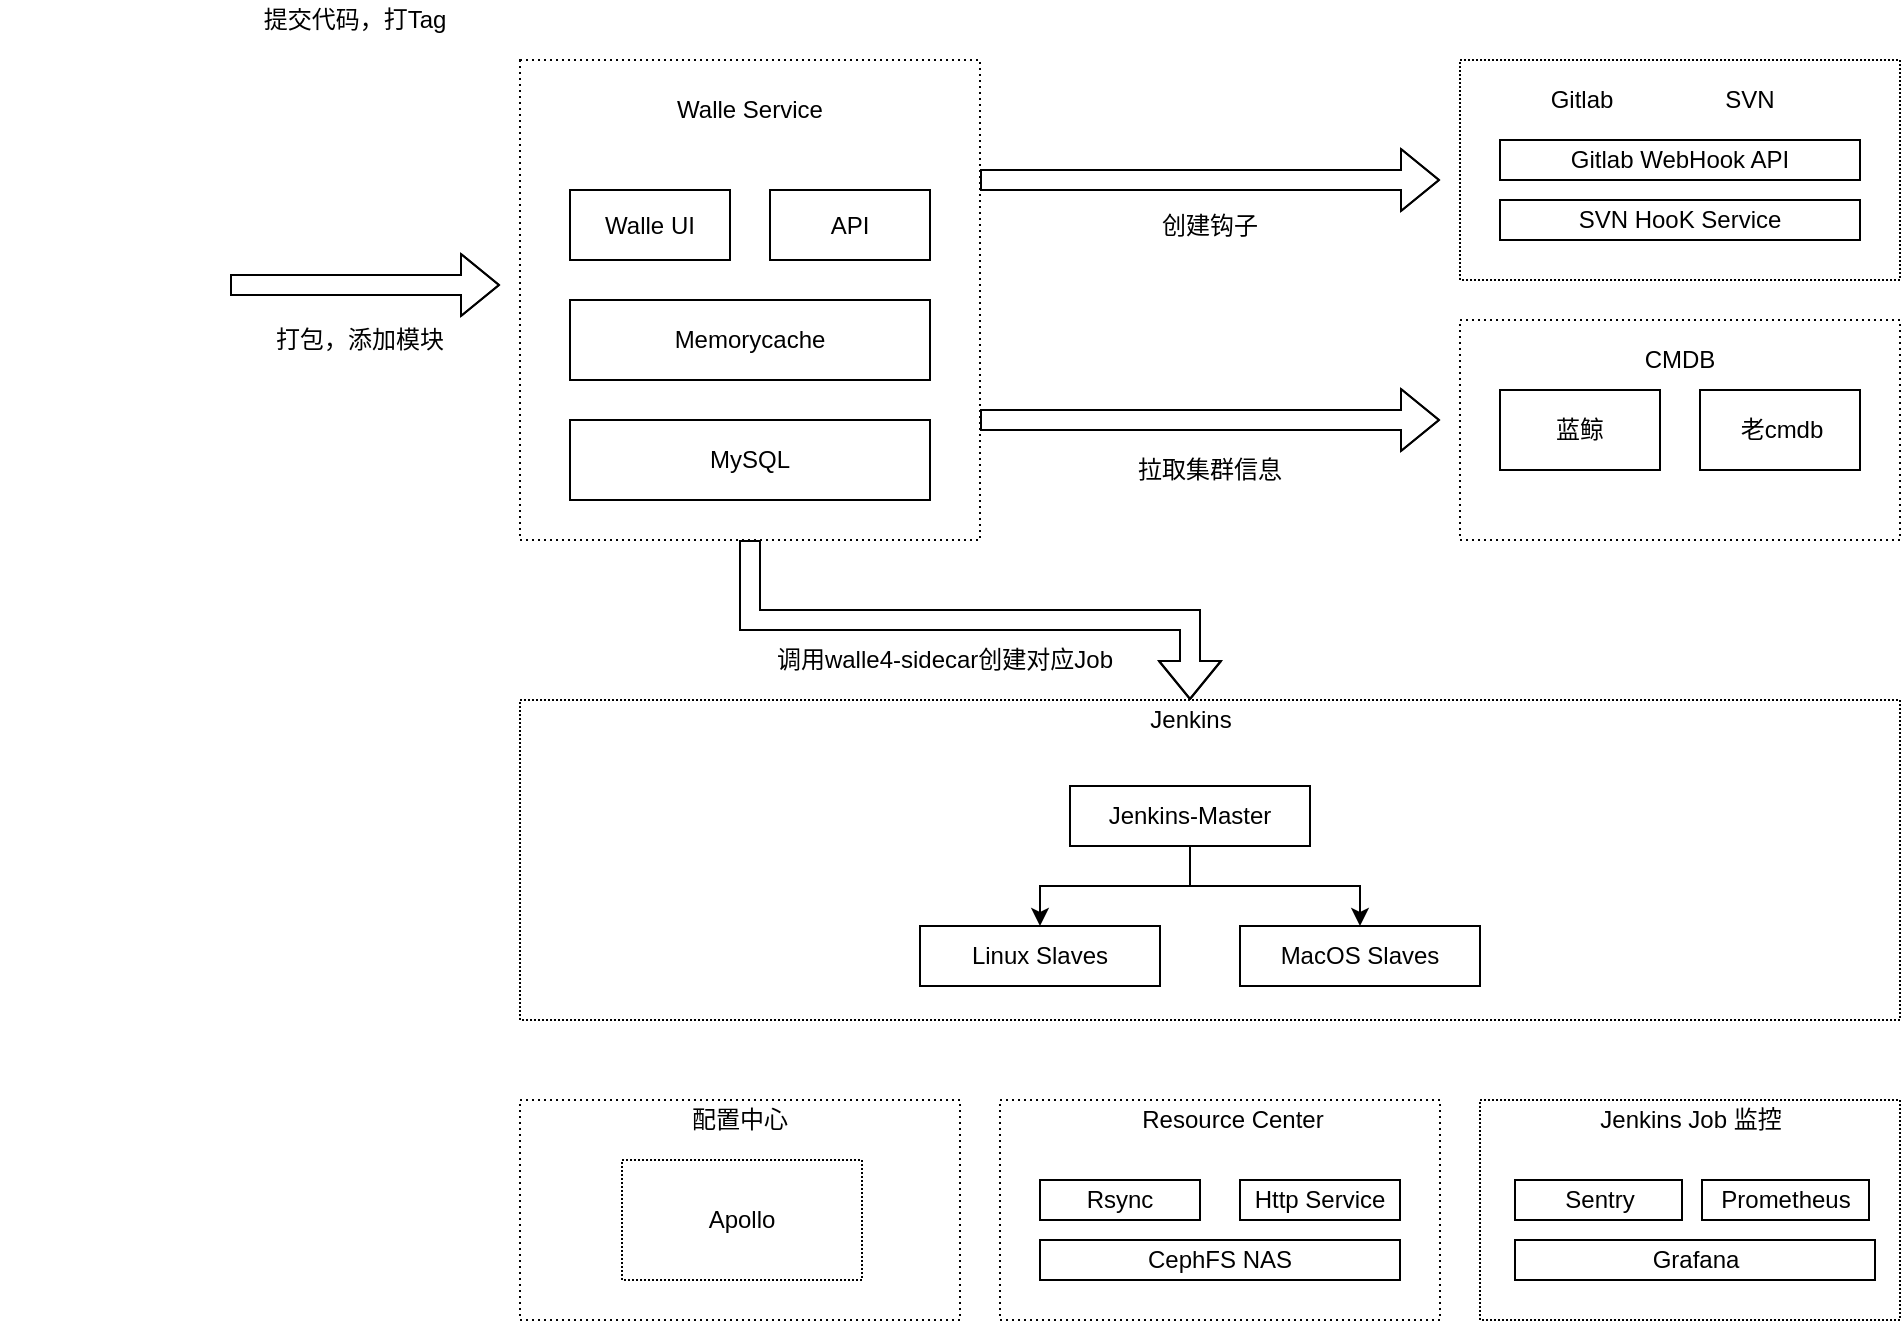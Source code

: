 <mxfile version="15.0.5" type="github">
  <diagram id="AXgErbdqmW1uvMMUfdcA" name="Page-1">
    <mxGraphModel dx="2493" dy="708" grid="1" gridSize="10" guides="1" tooltips="1" connect="1" arrows="1" fold="1" page="1" pageScale="1" pageWidth="827" pageHeight="1169" math="0" shadow="0">
      <root>
        <mxCell id="0" />
        <mxCell id="1" parent="0" />
        <mxCell id="Sv1BnkRDJ85HCmsinTIL-1" value="" style="rounded=0;whiteSpace=wrap;html=1;dashed=1;dashPattern=1 2;" vertex="1" parent="1">
          <mxGeometry x="130" y="220" width="220" height="110" as="geometry" />
        </mxCell>
        <mxCell id="Sv1BnkRDJ85HCmsinTIL-2" value="" style="rounded=0;whiteSpace=wrap;html=1;" vertex="1" parent="1">
          <mxGeometry x="150" y="255" width="80" height="40" as="geometry" />
        </mxCell>
        <mxCell id="Sv1BnkRDJ85HCmsinTIL-3" value="" style="rounded=0;whiteSpace=wrap;html=1;" vertex="1" parent="1">
          <mxGeometry x="250" y="255" width="80" height="40" as="geometry" />
        </mxCell>
        <mxCell id="Sv1BnkRDJ85HCmsinTIL-4" value="CMDB" style="text;html=1;strokeColor=none;fillColor=none;align=center;verticalAlign=middle;whiteSpace=wrap;rounded=0;" vertex="1" parent="1">
          <mxGeometry x="205" y="230" width="70" height="20" as="geometry" />
        </mxCell>
        <mxCell id="Sv1BnkRDJ85HCmsinTIL-5" value="蓝鲸" style="text;html=1;strokeColor=none;fillColor=none;align=center;verticalAlign=middle;whiteSpace=wrap;rounded=0;" vertex="1" parent="1">
          <mxGeometry x="170" y="265" width="40" height="20" as="geometry" />
        </mxCell>
        <mxCell id="Sv1BnkRDJ85HCmsinTIL-6" value="老cmdb" style="text;html=1;strokeColor=none;fillColor=none;align=center;verticalAlign=middle;whiteSpace=wrap;rounded=0;" vertex="1" parent="1">
          <mxGeometry x="266" y="265" width="50" height="20" as="geometry" />
        </mxCell>
        <mxCell id="Sv1BnkRDJ85HCmsinTIL-100" style="edgeStyle=orthogonalEdgeStyle;shape=flexArrow;rounded=0;orthogonalLoop=1;jettySize=auto;html=1;exitX=0.5;exitY=1;exitDx=0;exitDy=0;entryX=0.5;entryY=0;entryDx=0;entryDy=0;" edge="1" parent="1" source="Sv1BnkRDJ85HCmsinTIL-8" target="Sv1BnkRDJ85HCmsinTIL-25">
          <mxGeometry relative="1" as="geometry" />
        </mxCell>
        <mxCell id="Sv1BnkRDJ85HCmsinTIL-106" style="edgeStyle=orthogonalEdgeStyle;shape=flexArrow;rounded=0;orthogonalLoop=1;jettySize=auto;html=1;exitX=1;exitY=0.25;exitDx=0;exitDy=0;" edge="1" parent="1" source="Sv1BnkRDJ85HCmsinTIL-8">
          <mxGeometry relative="1" as="geometry">
            <mxPoint x="120" y="150" as="targetPoint" />
          </mxGeometry>
        </mxCell>
        <mxCell id="Sv1BnkRDJ85HCmsinTIL-107" style="edgeStyle=orthogonalEdgeStyle;shape=flexArrow;rounded=0;orthogonalLoop=1;jettySize=auto;html=1;exitX=1;exitY=0.75;exitDx=0;exitDy=0;" edge="1" parent="1" source="Sv1BnkRDJ85HCmsinTIL-8">
          <mxGeometry relative="1" as="geometry">
            <mxPoint x="120" y="270" as="targetPoint" />
          </mxGeometry>
        </mxCell>
        <mxCell id="Sv1BnkRDJ85HCmsinTIL-8" value="" style="rounded=0;whiteSpace=wrap;html=1;dashed=1;dashPattern=1 2;" vertex="1" parent="1">
          <mxGeometry x="-340" y="90" width="230" height="240" as="geometry" />
        </mxCell>
        <mxCell id="Sv1BnkRDJ85HCmsinTIL-11" value="Walle Service" style="text;html=1;strokeColor=none;fillColor=none;align=center;verticalAlign=middle;whiteSpace=wrap;rounded=0;" vertex="1" parent="1">
          <mxGeometry x="-280" y="100" width="110" height="30" as="geometry" />
        </mxCell>
        <mxCell id="Sv1BnkRDJ85HCmsinTIL-16" value="Walle UI" style="rounded=0;whiteSpace=wrap;html=1;" vertex="1" parent="1">
          <mxGeometry x="-315" y="155" width="80" height="35" as="geometry" />
        </mxCell>
        <mxCell id="Sv1BnkRDJ85HCmsinTIL-17" value="MySQL" style="rounded=0;whiteSpace=wrap;html=1;" vertex="1" parent="1">
          <mxGeometry x="-315" y="270" width="180" height="40" as="geometry" />
        </mxCell>
        <mxCell id="Sv1BnkRDJ85HCmsinTIL-18" value="Memorycache" style="rounded=0;whiteSpace=wrap;html=1;" vertex="1" parent="1">
          <mxGeometry x="-315" y="210" width="180" height="40" as="geometry" />
        </mxCell>
        <mxCell id="Sv1BnkRDJ85HCmsinTIL-20" value="" style="rounded=0;whiteSpace=wrap;html=1;dashed=1;dashPattern=1 1;" vertex="1" parent="1">
          <mxGeometry x="130" y="90" width="220" height="110" as="geometry" />
        </mxCell>
        <mxCell id="Sv1BnkRDJ85HCmsinTIL-22" value="Gitlab" style="text;html=1;strokeColor=none;fillColor=none;align=center;verticalAlign=middle;whiteSpace=wrap;rounded=0;" vertex="1" parent="1">
          <mxGeometry x="171" y="100" width="40" height="20" as="geometry" />
        </mxCell>
        <mxCell id="Sv1BnkRDJ85HCmsinTIL-24" value="" style="rounded=0;whiteSpace=wrap;html=1;dashed=1;dashPattern=1 1;" vertex="1" parent="1">
          <mxGeometry x="-340" y="410" width="690" height="160" as="geometry" />
        </mxCell>
        <mxCell id="Sv1BnkRDJ85HCmsinTIL-25" value="Jenkins" style="text;html=1;strokeColor=none;fillColor=none;align=center;verticalAlign=middle;whiteSpace=wrap;rounded=0;" vertex="1" parent="1">
          <mxGeometry x="-32.5" y="410" width="55" height="20" as="geometry" />
        </mxCell>
        <mxCell id="Sv1BnkRDJ85HCmsinTIL-35" style="edgeStyle=orthogonalEdgeStyle;rounded=0;orthogonalLoop=1;jettySize=auto;html=1;exitX=0.5;exitY=1;exitDx=0;exitDy=0;entryX=0.5;entryY=0;entryDx=0;entryDy=0;" edge="1" parent="1" source="Sv1BnkRDJ85HCmsinTIL-28" target="Sv1BnkRDJ85HCmsinTIL-30">
          <mxGeometry relative="1" as="geometry">
            <mxPoint x="12.52" y="523" as="targetPoint" />
            <Array as="points">
              <mxPoint x="-5" y="503" />
              <mxPoint x="-80" y="503" />
            </Array>
          </mxGeometry>
        </mxCell>
        <mxCell id="Sv1BnkRDJ85HCmsinTIL-37" style="edgeStyle=orthogonalEdgeStyle;rounded=0;orthogonalLoop=1;jettySize=auto;html=1;exitX=0.5;exitY=1;exitDx=0;exitDy=0;entryX=0.5;entryY=0;entryDx=0;entryDy=0;" edge="1" parent="1" source="Sv1BnkRDJ85HCmsinTIL-28" target="Sv1BnkRDJ85HCmsinTIL-31">
          <mxGeometry relative="1" as="geometry" />
        </mxCell>
        <mxCell id="Sv1BnkRDJ85HCmsinTIL-28" value="Jenkins-Master" style="rounded=0;whiteSpace=wrap;html=1;" vertex="1" parent="1">
          <mxGeometry x="-65" y="453" width="120" height="30" as="geometry" />
        </mxCell>
        <mxCell id="Sv1BnkRDJ85HCmsinTIL-30" value="Linux Slaves" style="rounded=0;whiteSpace=wrap;html=1;" vertex="1" parent="1">
          <mxGeometry x="-140" y="523" width="120" height="30" as="geometry" />
        </mxCell>
        <mxCell id="Sv1BnkRDJ85HCmsinTIL-31" value="MacOS Slaves" style="rounded=0;whiteSpace=wrap;html=1;" vertex="1" parent="1">
          <mxGeometry x="20" y="523" width="120" height="30" as="geometry" />
        </mxCell>
        <mxCell id="Sv1BnkRDJ85HCmsinTIL-50" value="SVN" style="text;html=1;strokeColor=none;fillColor=none;align=center;verticalAlign=middle;whiteSpace=wrap;rounded=0;" vertex="1" parent="1">
          <mxGeometry x="255" y="100" width="40" height="20" as="geometry" />
        </mxCell>
        <mxCell id="Sv1BnkRDJ85HCmsinTIL-51" value="SVN HooK Service" style="rounded=0;whiteSpace=wrap;html=1;" vertex="1" parent="1">
          <mxGeometry x="150" y="160" width="180" height="20" as="geometry" />
        </mxCell>
        <mxCell id="Sv1BnkRDJ85HCmsinTIL-52" value="Gitlab WebHook API" style="rounded=0;whiteSpace=wrap;html=1;" vertex="1" parent="1">
          <mxGeometry x="150" y="130" width="180" height="20" as="geometry" />
        </mxCell>
        <mxCell id="Sv1BnkRDJ85HCmsinTIL-53" value="" style="rounded=0;whiteSpace=wrap;html=1;dashed=1;dashPattern=1 2;" vertex="1" parent="1">
          <mxGeometry x="-340" y="610" width="220" height="110" as="geometry" />
        </mxCell>
        <mxCell id="Sv1BnkRDJ85HCmsinTIL-56" value="配置中心" style="text;html=1;strokeColor=none;fillColor=none;align=center;verticalAlign=middle;whiteSpace=wrap;rounded=0;" vertex="1" parent="1">
          <mxGeometry x="-265" y="610" width="70" height="20" as="geometry" />
        </mxCell>
        <mxCell id="Sv1BnkRDJ85HCmsinTIL-59" value="" style="rounded=0;whiteSpace=wrap;html=1;dashed=1;dashPattern=1 2;" vertex="1" parent="1">
          <mxGeometry x="-100" y="610" width="220" height="110" as="geometry" />
        </mxCell>
        <mxCell id="Sv1BnkRDJ85HCmsinTIL-60" value="Resource Center" style="text;html=1;strokeColor=none;fillColor=none;align=center;verticalAlign=middle;whiteSpace=wrap;rounded=0;" vertex="1" parent="1">
          <mxGeometry x="-36" y="610" width="105" height="20" as="geometry" />
        </mxCell>
        <mxCell id="Sv1BnkRDJ85HCmsinTIL-62" value="CephFS NAS" style="rounded=0;whiteSpace=wrap;html=1;" vertex="1" parent="1">
          <mxGeometry x="-80" y="680" width="180" height="20" as="geometry" />
        </mxCell>
        <mxCell id="Sv1BnkRDJ85HCmsinTIL-65" value="" style="rounded=0;whiteSpace=wrap;html=1;dashed=1;dashPattern=1 1;" vertex="1" parent="1">
          <mxGeometry x="140" y="610" width="210" height="110" as="geometry" />
        </mxCell>
        <mxCell id="Sv1BnkRDJ85HCmsinTIL-70" value="Jenkins Job 监控" style="text;html=1;strokeColor=none;fillColor=none;align=center;verticalAlign=middle;whiteSpace=wrap;rounded=0;" vertex="1" parent="1">
          <mxGeometry x="192.5" y="610" width="105" height="20" as="geometry" />
        </mxCell>
        <mxCell id="Sv1BnkRDJ85HCmsinTIL-71" value="Rsync" style="rounded=0;whiteSpace=wrap;html=1;" vertex="1" parent="1">
          <mxGeometry x="-80" y="650" width="80" height="20" as="geometry" />
        </mxCell>
        <mxCell id="Sv1BnkRDJ85HCmsinTIL-72" value="Http Service" style="rounded=0;whiteSpace=wrap;html=1;" vertex="1" parent="1">
          <mxGeometry x="20" y="650" width="80" height="20" as="geometry" />
        </mxCell>
        <mxCell id="Sv1BnkRDJ85HCmsinTIL-76" value="Grafana" style="rounded=0;whiteSpace=wrap;html=1;" vertex="1" parent="1">
          <mxGeometry x="157.5" y="680" width="180" height="20" as="geometry" />
        </mxCell>
        <mxCell id="Sv1BnkRDJ85HCmsinTIL-79" value="Sentry" style="rounded=0;whiteSpace=wrap;html=1;" vertex="1" parent="1">
          <mxGeometry x="157.5" y="650" width="83.5" height="20" as="geometry" />
        </mxCell>
        <mxCell id="Sv1BnkRDJ85HCmsinTIL-80" value="Prometheus" style="rounded=0;whiteSpace=wrap;html=1;" vertex="1" parent="1">
          <mxGeometry x="251" y="650" width="83.5" height="20" as="geometry" />
        </mxCell>
        <mxCell id="Sv1BnkRDJ85HCmsinTIL-81" value="Apollo" style="rounded=0;whiteSpace=wrap;html=1;dashed=1;dashPattern=1 1;" vertex="1" parent="1">
          <mxGeometry x="-289" y="640" width="120" height="60" as="geometry" />
        </mxCell>
        <mxCell id="Sv1BnkRDJ85HCmsinTIL-84" value="API" style="rounded=0;whiteSpace=wrap;html=1;" vertex="1" parent="1">
          <mxGeometry x="-215" y="155" width="80" height="35" as="geometry" />
        </mxCell>
        <mxCell id="Sv1BnkRDJ85HCmsinTIL-96" style="edgeStyle=orthogonalEdgeStyle;shape=flexArrow;curved=1;rounded=0;orthogonalLoop=1;jettySize=auto;html=1;" edge="1" parent="1" source="Sv1BnkRDJ85HCmsinTIL-93">
          <mxGeometry relative="1" as="geometry">
            <mxPoint x="-350" y="202.5" as="targetPoint" />
            <Array as="points">
              <mxPoint x="-430" y="203" />
              <mxPoint x="-430" y="203" />
            </Array>
          </mxGeometry>
        </mxCell>
        <mxCell id="Sv1BnkRDJ85HCmsinTIL-93" value="" style="shape=image;html=1;verticalAlign=top;verticalLabelPosition=bottom;labelBackgroundColor=#ffffff;imageAspect=0;aspect=fixed;image=https://cdn4.iconfinder.com/data/icons/mayssam/512/user-128.png;dashed=1;dashPattern=1 1;" vertex="1" parent="1">
          <mxGeometry x="-600" y="145" width="115" height="115" as="geometry" />
        </mxCell>
        <mxCell id="Sv1BnkRDJ85HCmsinTIL-98" value="打包，添加模块" style="text;html=1;strokeColor=none;fillColor=none;align=center;verticalAlign=middle;whiteSpace=wrap;rounded=0;dashed=1;dashPattern=1 1;" vertex="1" parent="1">
          <mxGeometry x="-470" y="220" width="100" height="20" as="geometry" />
        </mxCell>
        <mxCell id="Sv1BnkRDJ85HCmsinTIL-102" value="提交代码，打Tag" style="text;html=1;strokeColor=none;fillColor=none;align=center;verticalAlign=middle;whiteSpace=wrap;rounded=0;dashed=1;dashPattern=1 1;" vertex="1" parent="1">
          <mxGeometry x="-485" y="60" width="125" height="20" as="geometry" />
        </mxCell>
        <mxCell id="Sv1BnkRDJ85HCmsinTIL-105" value="调用walle4-sidecar创建对应Job" style="text;html=1;strokeColor=none;fillColor=none;align=center;verticalAlign=middle;whiteSpace=wrap;rounded=0;dashed=1;dashPattern=1 1;" vertex="1" parent="1">
          <mxGeometry x="-215" y="380" width="175" height="20" as="geometry" />
        </mxCell>
        <mxCell id="Sv1BnkRDJ85HCmsinTIL-108" value="创建钩子" style="text;html=1;strokeColor=none;fillColor=none;align=center;verticalAlign=middle;whiteSpace=wrap;rounded=0;dashed=1;dashPattern=1 1;" vertex="1" parent="1">
          <mxGeometry x="-50" y="162.5" width="110" height="20" as="geometry" />
        </mxCell>
        <mxCell id="Sv1BnkRDJ85HCmsinTIL-109" value="拉取集群信息" style="text;html=1;strokeColor=none;fillColor=none;align=center;verticalAlign=middle;whiteSpace=wrap;rounded=0;dashed=1;dashPattern=1 1;" vertex="1" parent="1">
          <mxGeometry x="-40" y="285" width="90" height="20" as="geometry" />
        </mxCell>
      </root>
    </mxGraphModel>
  </diagram>
</mxfile>
